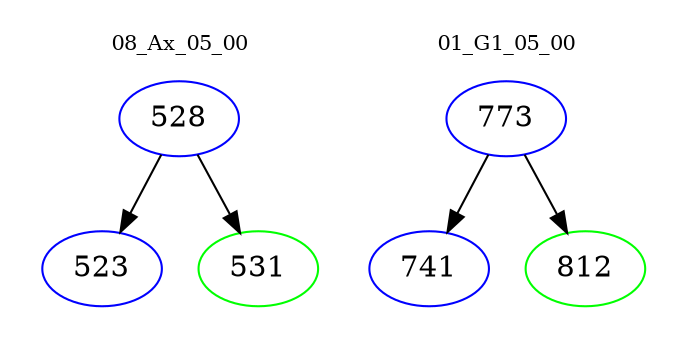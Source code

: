 digraph{
subgraph cluster_0 {
color = white
label = "08_Ax_05_00";
fontsize=10;
T0_528 [label="528", color="blue"]
T0_528 -> T0_523 [color="black"]
T0_523 [label="523", color="blue"]
T0_528 -> T0_531 [color="black"]
T0_531 [label="531", color="green"]
}
subgraph cluster_1 {
color = white
label = "01_G1_05_00";
fontsize=10;
T1_773 [label="773", color="blue"]
T1_773 -> T1_741 [color="black"]
T1_741 [label="741", color="blue"]
T1_773 -> T1_812 [color="black"]
T1_812 [label="812", color="green"]
}
}
